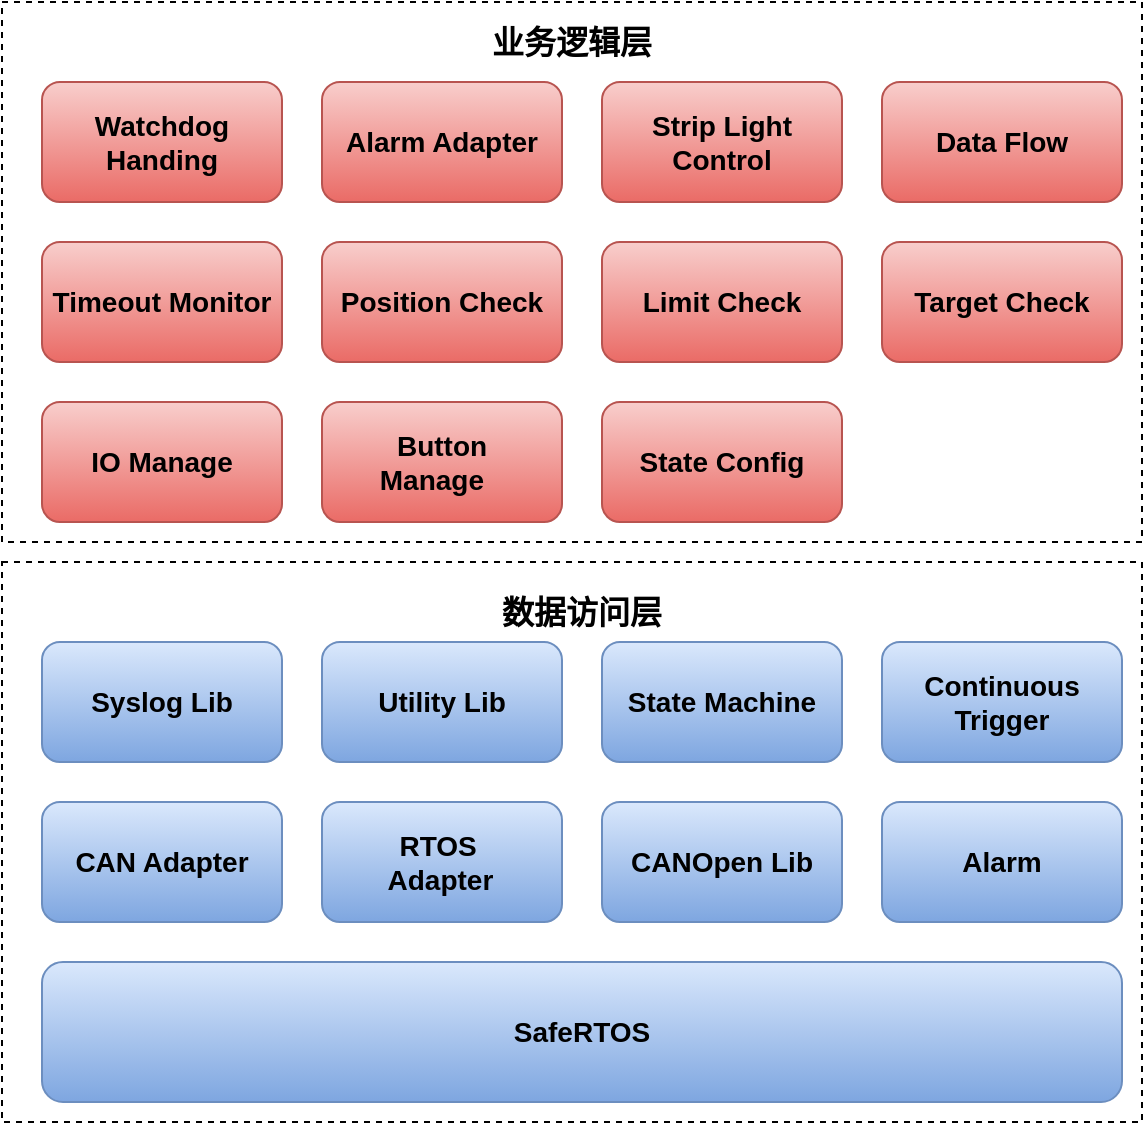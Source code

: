 <mxfile version="21.6.8" type="github" pages="2">
  <diagram name="第 1 页" id="bTmhR4Yzm4HeWg_Pz3V0">
    <mxGraphModel dx="909" dy="1761" grid="1" gridSize="10" guides="1" tooltips="1" connect="1" arrows="1" fold="1" page="1" pageScale="1" pageWidth="827" pageHeight="1169" math="0" shadow="0">
      <root>
        <mxCell id="0" />
        <mxCell id="1" parent="0" />
        <mxCell id="-ehKRAcnNxcPrC-oD9jl-10" value="" style="rounded=0;whiteSpace=wrap;html=1;dashed=1;" vertex="1" parent="1">
          <mxGeometry x="210" y="190" width="570" height="280" as="geometry" />
        </mxCell>
        <mxCell id="-ehKRAcnNxcPrC-oD9jl-1" value="SafeRTOS" style="rounded=1;whiteSpace=wrap;html=1;fontStyle=1;fontSize=14;align=center;fillColor=#dae8fc;strokeColor=#6c8ebf;gradientColor=#7ea6e0;" vertex="1" parent="1">
          <mxGeometry x="230" y="390" width="540" height="70" as="geometry" />
        </mxCell>
        <mxCell id="-ehKRAcnNxcPrC-oD9jl-2" value="CAN Adapter" style="rounded=1;whiteSpace=wrap;html=1;fontStyle=1;fontSize=14;align=center;fillColor=#dae8fc;strokeColor=#6c8ebf;gradientColor=#7ea6e0;" vertex="1" parent="1">
          <mxGeometry x="230" y="310" width="120" height="60" as="geometry" />
        </mxCell>
        <mxCell id="-ehKRAcnNxcPrC-oD9jl-3" value="CANOpen Lib" style="rounded=1;whiteSpace=wrap;html=1;fontStyle=1;fontSize=14;align=center;fillColor=#dae8fc;strokeColor=#6c8ebf;gradientColor=#7ea6e0;" vertex="1" parent="1">
          <mxGeometry x="510" y="310" width="120" height="60" as="geometry" />
        </mxCell>
        <mxCell id="-ehKRAcnNxcPrC-oD9jl-4" value="RTOS&amp;nbsp; &amp;nbsp;Adapter&lt;span style=&quot;white-space: pre; font-size: 14px;&quot;&gt;&#x9;&lt;/span&gt;" style="rounded=1;whiteSpace=wrap;html=1;fontStyle=1;fontSize=14;align=center;fillColor=#dae8fc;strokeColor=#6c8ebf;gradientColor=#7ea6e0;" vertex="1" parent="1">
          <mxGeometry x="370" y="310" width="120" height="60" as="geometry" />
        </mxCell>
        <mxCell id="-ehKRAcnNxcPrC-oD9jl-5" value="Alarm" style="rounded=1;whiteSpace=wrap;html=1;fontStyle=1;fontSize=14;align=center;fillColor=#dae8fc;strokeColor=#6c8ebf;gradientColor=#7ea6e0;" vertex="1" parent="1">
          <mxGeometry x="650" y="310" width="120" height="60" as="geometry" />
        </mxCell>
        <mxCell id="-ehKRAcnNxcPrC-oD9jl-6" value="Syslog Lib" style="rounded=1;whiteSpace=wrap;html=1;fontStyle=1;fontSize=14;align=center;fillColor=#dae8fc;strokeColor=#6c8ebf;gradientColor=#7ea6e0;" vertex="1" parent="1">
          <mxGeometry x="230" y="230" width="120" height="60" as="geometry" />
        </mxCell>
        <mxCell id="-ehKRAcnNxcPrC-oD9jl-7" value="Utility Lib" style="rounded=1;whiteSpace=wrap;html=1;fontStyle=1;fontSize=14;align=center;fillColor=#dae8fc;strokeColor=#6c8ebf;gradientColor=#7ea6e0;" vertex="1" parent="1">
          <mxGeometry x="370" y="230" width="120" height="60" as="geometry" />
        </mxCell>
        <mxCell id="-ehKRAcnNxcPrC-oD9jl-8" value="State Machine" style="rounded=1;whiteSpace=wrap;html=1;fontStyle=1;fontSize=14;align=center;fillColor=#dae8fc;strokeColor=#6c8ebf;gradientColor=#7ea6e0;" vertex="1" parent="1">
          <mxGeometry x="510" y="230" width="120" height="60" as="geometry" />
        </mxCell>
        <mxCell id="-ehKRAcnNxcPrC-oD9jl-9" value="Continuous Trigger" style="rounded=1;whiteSpace=wrap;html=1;fontStyle=1;fontSize=14;align=center;fillColor=#dae8fc;strokeColor=#6c8ebf;gradientColor=#7ea6e0;" vertex="1" parent="1">
          <mxGeometry x="650" y="230" width="120" height="60" as="geometry" />
        </mxCell>
        <mxCell id="-ehKRAcnNxcPrC-oD9jl-11" value="数据访问层" style="text;html=1;strokeColor=none;fillColor=none;align=center;verticalAlign=middle;whiteSpace=wrap;rounded=0;strokeWidth=1;fontSize=16;fontStyle=1" vertex="1" parent="1">
          <mxGeometry x="440" y="200" width="120" height="30" as="geometry" />
        </mxCell>
        <mxCell id="-ehKRAcnNxcPrC-oD9jl-12" style="edgeStyle=orthogonalEdgeStyle;rounded=0;orthogonalLoop=1;jettySize=auto;html=1;exitX=0.5;exitY=1;exitDx=0;exitDy=0;align=center;fontSize=14;" edge="1" parent="1" source="-ehKRAcnNxcPrC-oD9jl-11" target="-ehKRAcnNxcPrC-oD9jl-11">
          <mxGeometry relative="1" as="geometry" />
        </mxCell>
        <mxCell id="-ehKRAcnNxcPrC-oD9jl-13" value="" style="rounded=0;whiteSpace=wrap;html=1;dashed=1;" vertex="1" parent="1">
          <mxGeometry x="210" y="-90" width="570" height="270" as="geometry" />
        </mxCell>
        <mxCell id="-ehKRAcnNxcPrC-oD9jl-14" value="业务逻辑层" style="text;html=1;strokeColor=none;fillColor=none;align=center;verticalAlign=middle;whiteSpace=wrap;rounded=0;fontSize=16;fontStyle=1" vertex="1" parent="1">
          <mxGeometry x="440" y="-80" width="110" height="20" as="geometry" />
        </mxCell>
        <mxCell id="-ehKRAcnNxcPrC-oD9jl-16" value="Watchdog Handing" style="rounded=1;whiteSpace=wrap;html=1;fillColor=#f8cecc;gradientColor=#ea6b66;strokeColor=#b85450;fontStyle=1;fontSize=14;" vertex="1" parent="1">
          <mxGeometry x="230" y="-50" width="120" height="60" as="geometry" />
        </mxCell>
        <mxCell id="-ehKRAcnNxcPrC-oD9jl-17" value="Alarm Adapter" style="rounded=1;whiteSpace=wrap;html=1;fillColor=#f8cecc;gradientColor=#ea6b66;strokeColor=#b85450;fontStyle=1;fontSize=14;" vertex="1" parent="1">
          <mxGeometry x="370" y="-50" width="120" height="60" as="geometry" />
        </mxCell>
        <mxCell id="-ehKRAcnNxcPrC-oD9jl-18" value="Position Check" style="rounded=1;whiteSpace=wrap;html=1;fillColor=#f8cecc;gradientColor=#ea6b66;strokeColor=#b85450;fontStyle=1;fontSize=14;" vertex="1" parent="1">
          <mxGeometry x="370" y="30" width="120" height="60" as="geometry" />
        </mxCell>
        <mxCell id="-ehKRAcnNxcPrC-oD9jl-19" value="Limit Check" style="rounded=1;whiteSpace=wrap;html=1;fillColor=#f8cecc;gradientColor=#ea6b66;strokeColor=#b85450;fontStyle=1;fontSize=14;" vertex="1" parent="1">
          <mxGeometry x="510" y="30" width="120" height="60" as="geometry" />
        </mxCell>
        <mxCell id="-ehKRAcnNxcPrC-oD9jl-20" value="Strip Light Control" style="rounded=1;whiteSpace=wrap;html=1;fillColor=#f8cecc;gradientColor=#ea6b66;strokeColor=#b85450;fontStyle=1;fontSize=14;" vertex="1" parent="1">
          <mxGeometry x="510" y="-50" width="120" height="60" as="geometry" />
        </mxCell>
        <mxCell id="-ehKRAcnNxcPrC-oD9jl-21" value="Data Flow" style="rounded=1;whiteSpace=wrap;html=1;fillColor=#f8cecc;gradientColor=#ea6b66;strokeColor=#b85450;fontStyle=1;fontSize=14;" vertex="1" parent="1">
          <mxGeometry x="650" y="-50" width="120" height="60" as="geometry" />
        </mxCell>
        <mxCell id="-ehKRAcnNxcPrC-oD9jl-22" value="Target Check" style="rounded=1;whiteSpace=wrap;html=1;fillColor=#f8cecc;gradientColor=#ea6b66;strokeColor=#b85450;fontStyle=1;fontSize=14;" vertex="1" parent="1">
          <mxGeometry x="650" y="30" width="120" height="60" as="geometry" />
        </mxCell>
        <mxCell id="-ehKRAcnNxcPrC-oD9jl-23" value="Timeout Monitor" style="rounded=1;whiteSpace=wrap;html=1;fillColor=#f8cecc;gradientColor=#ea6b66;strokeColor=#b85450;fontStyle=1;fontSize=14;" vertex="1" parent="1">
          <mxGeometry x="230" y="30" width="120" height="60" as="geometry" />
        </mxCell>
        <mxCell id="-ehKRAcnNxcPrC-oD9jl-24" value="IO Manage" style="rounded=1;whiteSpace=wrap;html=1;fillColor=#f8cecc;gradientColor=#ea6b66;strokeColor=#b85450;fontStyle=1;fontSize=14;" vertex="1" parent="1">
          <mxGeometry x="230" y="110" width="120" height="60" as="geometry" />
        </mxCell>
        <mxCell id="-ehKRAcnNxcPrC-oD9jl-25" value="Button Manage&lt;span style=&quot;white-space: pre; font-size: 14px;&quot;&gt;&#x9;&lt;/span&gt;" style="rounded=1;whiteSpace=wrap;html=1;fillColor=#f8cecc;gradientColor=#ea6b66;strokeColor=#b85450;fontStyle=1;fontSize=14;" vertex="1" parent="1">
          <mxGeometry x="370" y="110" width="120" height="60" as="geometry" />
        </mxCell>
        <mxCell id="aVp39qKyPibp9Z2__4-0-1" value="State Config" style="rounded=1;whiteSpace=wrap;html=1;fillColor=#f8cecc;gradientColor=#ea6b66;strokeColor=#b85450;fontStyle=1;fontSize=14;" vertex="1" parent="1">
          <mxGeometry x="510" y="110" width="120" height="60" as="geometry" />
        </mxCell>
      </root>
    </mxGraphModel>
  </diagram>
  <diagram id="9arArIcSQ0ENNWmgcfdD" name="第 2 页">
    <mxGraphModel dx="909" dy="1761" grid="1" gridSize="10" guides="1" tooltips="1" connect="1" arrows="1" fold="1" page="1" pageScale="1" pageWidth="827" pageHeight="1169" math="0" shadow="0">
      <root>
        <mxCell id="0" />
        <mxCell id="1" parent="0" />
        <mxCell id="zmyQLLS6OiU7NNGtVWk3-1" value="" style="rounded=0;whiteSpace=wrap;html=1;dashed=1;" vertex="1" parent="1">
          <mxGeometry x="210" y="190" width="570" height="280" as="geometry" />
        </mxCell>
        <mxCell id="zmyQLLS6OiU7NNGtVWk3-2" value="SafeRTOS" style="rounded=1;whiteSpace=wrap;html=1;fontStyle=1;fontSize=14;align=center;fillColor=#dae8fc;strokeColor=#6c8ebf;gradientColor=#7ea6e0;" vertex="1" parent="1">
          <mxGeometry x="230" y="390" width="540" height="70" as="geometry" />
        </mxCell>
        <mxCell id="zmyQLLS6OiU7NNGtVWk3-3" value="CAN Adapter" style="rounded=1;whiteSpace=wrap;html=1;fontStyle=1;fontSize=14;align=center;fillColor=#dae8fc;strokeColor=#6c8ebf;gradientColor=#7ea6e0;" vertex="1" parent="1">
          <mxGeometry x="230" y="310" width="120" height="60" as="geometry" />
        </mxCell>
        <mxCell id="zmyQLLS6OiU7NNGtVWk3-4" value="CANOpen Lib" style="rounded=1;whiteSpace=wrap;html=1;fontStyle=1;fontSize=14;align=center;fillColor=#dae8fc;strokeColor=#6c8ebf;gradientColor=#7ea6e0;" vertex="1" parent="1">
          <mxGeometry x="510" y="310" width="120" height="60" as="geometry" />
        </mxCell>
        <mxCell id="zmyQLLS6OiU7NNGtVWk3-5" value="RTOS&amp;nbsp; &amp;nbsp;Adapter&lt;span style=&quot;white-space: pre; font-size: 14px;&quot;&gt;&#x9;&lt;/span&gt;" style="rounded=1;whiteSpace=wrap;html=1;fontStyle=1;fontSize=14;align=center;fillColor=#dae8fc;strokeColor=#6c8ebf;gradientColor=#7ea6e0;" vertex="1" parent="1">
          <mxGeometry x="370" y="310" width="120" height="60" as="geometry" />
        </mxCell>
        <mxCell id="zmyQLLS6OiU7NNGtVWk3-6" value="Alarm" style="rounded=1;whiteSpace=wrap;html=1;fontStyle=1;fontSize=14;align=center;fillColor=#dae8fc;strokeColor=#6c8ebf;gradientColor=#7ea6e0;" vertex="1" parent="1">
          <mxGeometry x="650" y="310" width="120" height="60" as="geometry" />
        </mxCell>
        <mxCell id="zmyQLLS6OiU7NNGtVWk3-7" value="Syslog Lib" style="rounded=1;whiteSpace=wrap;html=1;fontStyle=1;fontSize=14;align=center;fillColor=#dae8fc;strokeColor=#6c8ebf;gradientColor=#7ea6e0;" vertex="1" parent="1">
          <mxGeometry x="230" y="230" width="120" height="60" as="geometry" />
        </mxCell>
        <mxCell id="zmyQLLS6OiU7NNGtVWk3-8" value="Utility Lib" style="rounded=1;whiteSpace=wrap;html=1;fontStyle=1;fontSize=14;align=center;fillColor=#dae8fc;strokeColor=#6c8ebf;gradientColor=#7ea6e0;" vertex="1" parent="1">
          <mxGeometry x="370" y="230" width="120" height="60" as="geometry" />
        </mxCell>
        <mxCell id="zmyQLLS6OiU7NNGtVWk3-9" value="State Machine" style="rounded=1;whiteSpace=wrap;html=1;fontStyle=1;fontSize=14;align=center;fillColor=#dae8fc;strokeColor=#6c8ebf;gradientColor=#7ea6e0;" vertex="1" parent="1">
          <mxGeometry x="510" y="230" width="120" height="60" as="geometry" />
        </mxCell>
        <mxCell id="zmyQLLS6OiU7NNGtVWk3-10" value="Continuous Trigger" style="rounded=1;whiteSpace=wrap;html=1;fontStyle=1;fontSize=14;align=center;fillColor=#dae8fc;strokeColor=#6c8ebf;gradientColor=#7ea6e0;" vertex="1" parent="1">
          <mxGeometry x="650" y="230" width="120" height="60" as="geometry" />
        </mxCell>
        <mxCell id="zmyQLLS6OiU7NNGtVWk3-11" value="数据访问层" style="text;html=1;strokeColor=none;fillColor=none;align=center;verticalAlign=middle;whiteSpace=wrap;rounded=0;strokeWidth=1;fontSize=16;fontStyle=1" vertex="1" parent="1">
          <mxGeometry x="440" y="200" width="120" height="30" as="geometry" />
        </mxCell>
        <mxCell id="zmyQLLS6OiU7NNGtVWk3-12" style="edgeStyle=orthogonalEdgeStyle;rounded=0;orthogonalLoop=1;jettySize=auto;html=1;exitX=0.5;exitY=1;exitDx=0;exitDy=0;align=center;fontSize=14;" edge="1" parent="1" source="zmyQLLS6OiU7NNGtVWk3-11" target="zmyQLLS6OiU7NNGtVWk3-11">
          <mxGeometry relative="1" as="geometry" />
        </mxCell>
        <mxCell id="zmyQLLS6OiU7NNGtVWk3-13" value="" style="rounded=0;whiteSpace=wrap;html=1;dashed=1;" vertex="1" parent="1">
          <mxGeometry x="210" y="-10" width="570" height="190" as="geometry" />
        </mxCell>
        <mxCell id="zmyQLLS6OiU7NNGtVWk3-14" value="业务逻辑层" style="text;html=1;strokeColor=none;fillColor=none;align=center;verticalAlign=middle;whiteSpace=wrap;rounded=0;fontSize=16;fontStyle=1" vertex="1" parent="1">
          <mxGeometry x="440" width="110" height="20" as="geometry" />
        </mxCell>
        <mxCell id="zmyQLLS6OiU7NNGtVWk3-15" value="Watchdog Handing" style="rounded=1;whiteSpace=wrap;html=1;fillColor=#f8cecc;gradientColor=#ea6b66;strokeColor=#b85450;fontStyle=1;fontSize=14;" vertex="1" parent="1">
          <mxGeometry x="230" y="30" width="120" height="60" as="geometry" />
        </mxCell>
        <mxCell id="zmyQLLS6OiU7NNGtVWk3-16" value="Alarm Adapter" style="rounded=1;whiteSpace=wrap;html=1;fillColor=#f8cecc;gradientColor=#ea6b66;strokeColor=#b85450;fontStyle=1;fontSize=14;" vertex="1" parent="1">
          <mxGeometry x="370" y="30" width="120" height="60" as="geometry" />
        </mxCell>
        <mxCell id="zmyQLLS6OiU7NNGtVWk3-19" value="Tool Manage" style="rounded=1;whiteSpace=wrap;html=1;fillColor=#f8cecc;gradientColor=#ea6b66;strokeColor=#b85450;fontStyle=1;fontSize=14;" vertex="1" parent="1">
          <mxGeometry x="510" y="30" width="120" height="60" as="geometry" />
        </mxCell>
        <mxCell id="zmyQLLS6OiU7NNGtVWk3-23" value="IO Manage" style="rounded=1;whiteSpace=wrap;html=1;fillColor=#f8cecc;gradientColor=#ea6b66;strokeColor=#b85450;fontStyle=1;fontSize=14;" vertex="1" parent="1">
          <mxGeometry x="650" y="30" width="120" height="60" as="geometry" />
        </mxCell>
        <mxCell id="zmyQLLS6OiU7NNGtVWk3-24" value="Installed Manage" style="rounded=1;whiteSpace=wrap;html=1;fillColor=#f8cecc;gradientColor=#ea6b66;strokeColor=#b85450;fontStyle=1;fontSize=14;" vertex="1" parent="1">
          <mxGeometry x="230" y="110" width="120" height="60" as="geometry" />
        </mxCell>
        <mxCell id="zmyQLLS6OiU7NNGtVWk3-25" value="Aura Manage&lt;span style=&quot;white-space: pre; font-size: 14px;&quot;&gt;&#x9;&lt;/span&gt;" style="rounded=1;whiteSpace=wrap;html=1;fillColor=#f8cecc;gradientColor=#ea6b66;strokeColor=#b85450;fontStyle=1;fontSize=14;" vertex="1" parent="1">
          <mxGeometry x="370" y="110" width="120" height="60" as="geometry" />
        </mxCell>
        <mxCell id="zmyQLLS6OiU7NNGtVWk3-26" value="State Config" style="rounded=1;whiteSpace=wrap;html=1;fillColor=#f8cecc;gradientColor=#ea6b66;strokeColor=#b85450;fontStyle=1;fontSize=14;" vertex="1" parent="1">
          <mxGeometry x="510" y="110" width="120" height="60" as="geometry" />
        </mxCell>
      </root>
    </mxGraphModel>
  </diagram>
</mxfile>

